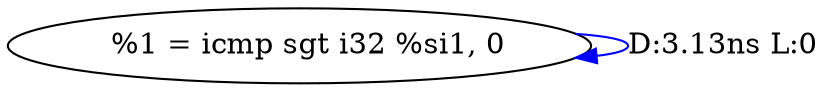 digraph {
Node0x2b5b2d0[label="  %1 = icmp sgt i32 %si1, 0"];
Node0x2b5b2d0 -> Node0x2b5b2d0[label="D:3.13ns L:0",color=blue];
}
